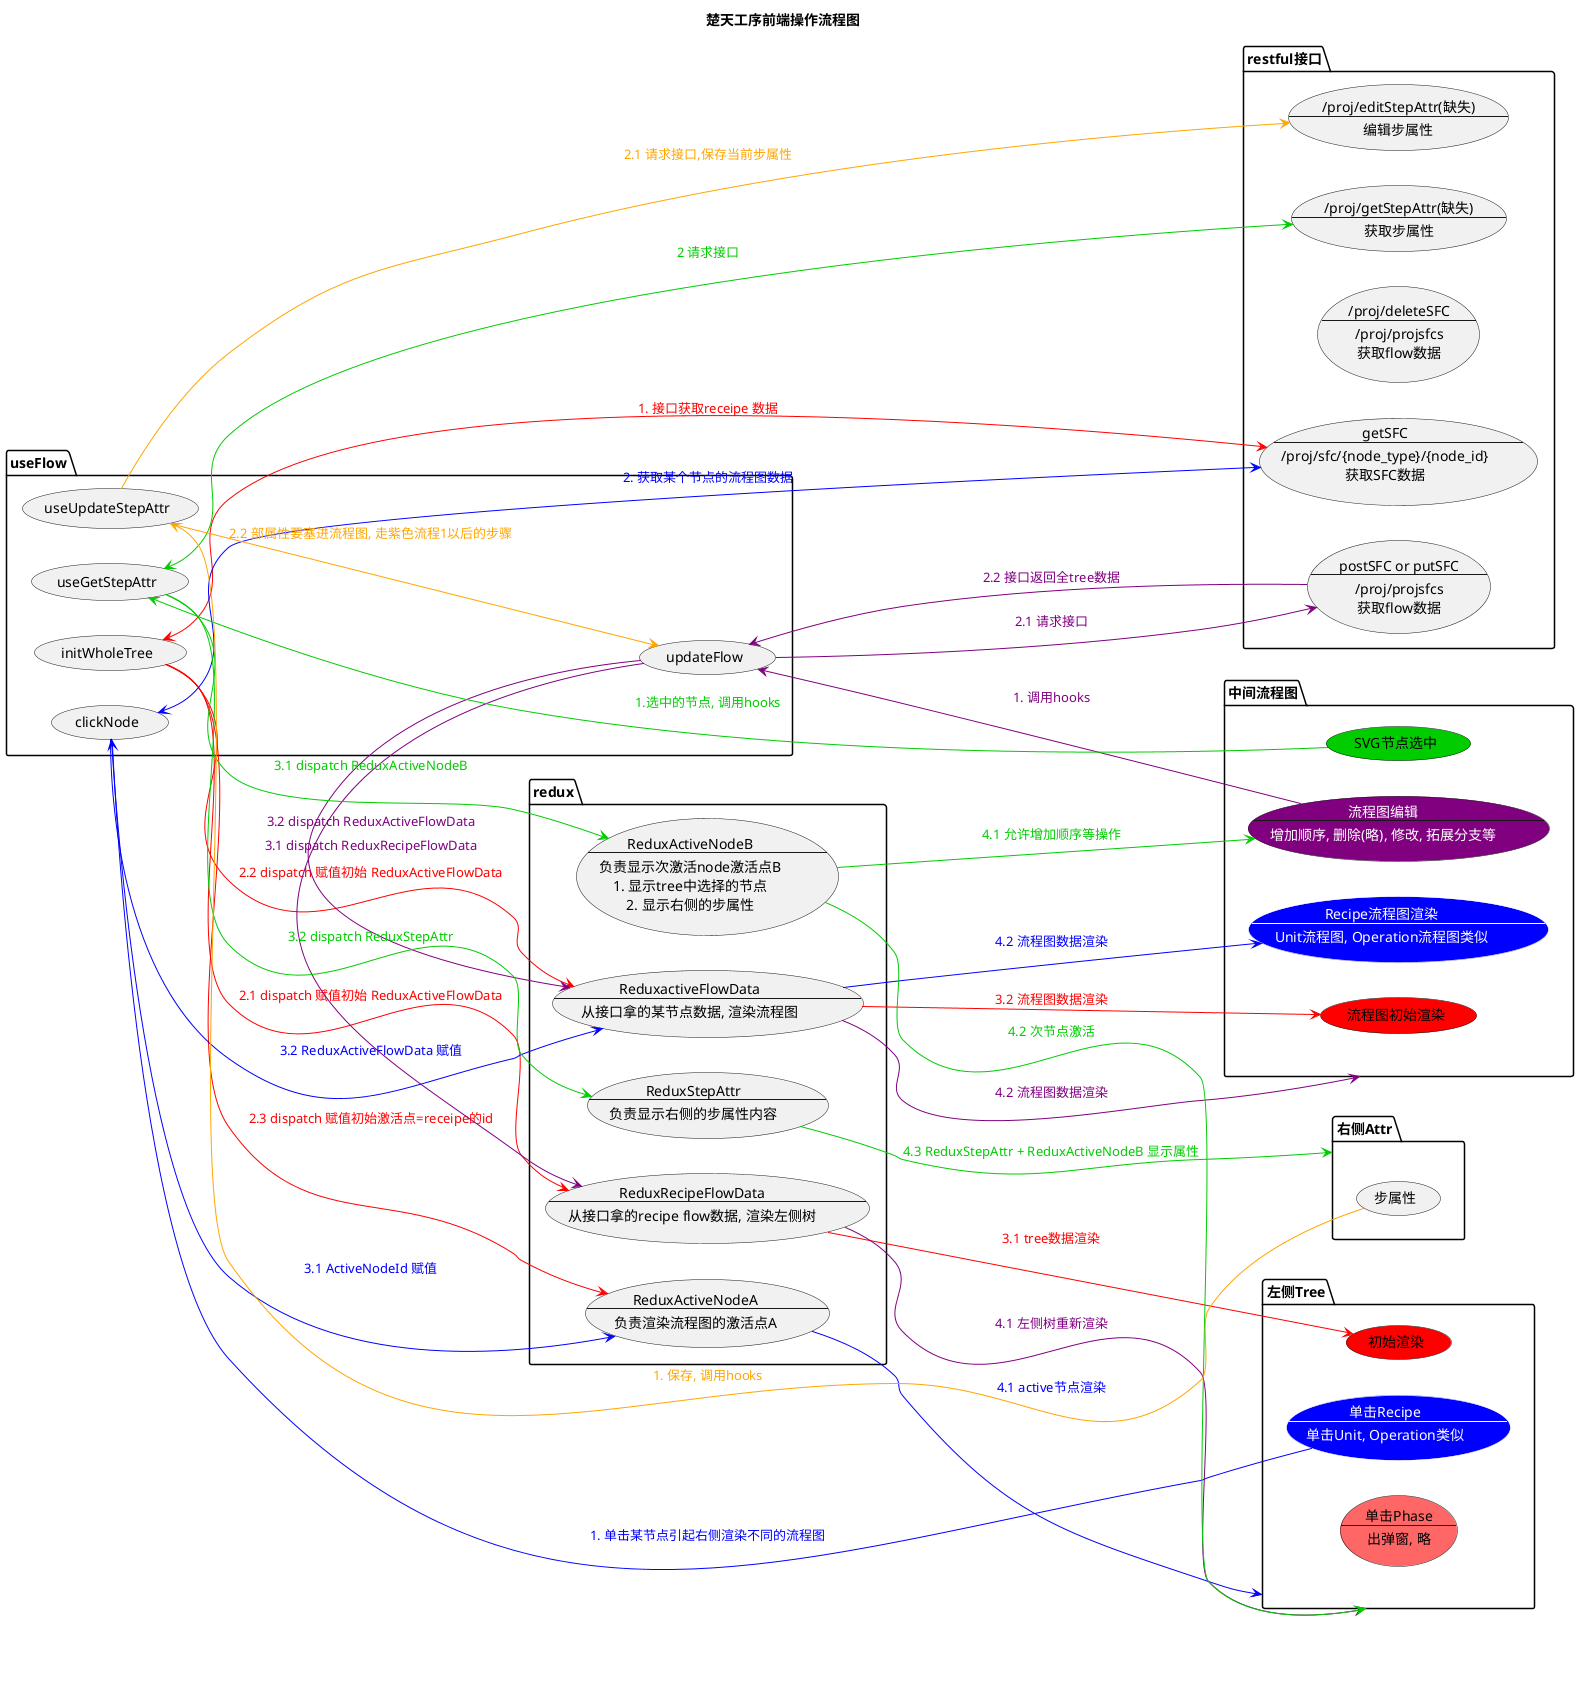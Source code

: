 @startuml
title 楚天工序前端操作流程图
left to right direction

package useFlow {
    usecase initWholeTree
    usecase clickNode
    usecase updateFlow
    usecase useGetStepAttr
    usecase useUpdateStepAttr
}

package restful接口 {    
    usecase getSFC as "
        getSFC
        ----
        /proj/sfc/{node_type}/{node_id}
        获取SFC数据
    "
    usecase editSFC as "
        postSFC or putSFC
        ----
        /proj/projsfcs
        获取flow数据
    "
    usecase deleteSFC as "
        /proj/deleteSFC
        ----
        /proj/projsfcs
        获取flow数据
    "
    usecase getStepAttr as "
        /proj/getStepAttr(缺失)
        ----
        获取步属性
    "
    usecase editStepAttr as "
        /proj/editStepAttr(缺失)
        ----
        编辑步属性
    "
}

package redux {
    usecase ReduxRecipeFlowData as "
        ReduxRecipeFlowData
        ----
        从接口拿的recipe flow数据, 渲染左侧树
    "
    usecase ReduxActiveFlowData as "
        ReduxactiveFlowData
        ----
        从接口拿的某节点数据, 渲染流程图
    "
    usecase ReduxActiveNodeA as "
        ReduxActiveNodeA
        ----
        负责渲染流程图的激活点A
    "
    usecase ReduxActiveNodeB as "
        ReduxActiveNodeB
        ----
        负责显示次激活node激活点B
        1. 显示tree中选择的节点
        2. 显示右侧的步属性
    "
    usecase ReduxStepAttr as "
        ReduxStepAttr
        ----
        负责显示右侧的步属性内容
    "
}

package 左侧Tree {
    usecase 初始渲染 #ff0000
    usecase 单击Recipe #0000ff;line:white;text:white as "
        单击Recipe
        ---
        单击Unit, Operation类似
    "
    usecase 单击Phase #ff6666 as "
        单击Phase
        ---
        出弹窗, 略
    "
}

package 中间流程图 {
    usecase 流程图初始渲染 #ff0000

    usecase Recipe流程图渲染 #0000ff;line:white;text:white as "
        Recipe流程图渲染
        ---
        Unit流程图, Operation流程图类似
    "
    usecase SVG节点选中 #00cc00
    usecase 流程图编辑 #purple;text:white as "
        流程图编辑
        ---
        增加顺序, 删除(略), 修改, 拓展分支等
    "
}

package 右侧Attr {
    usecase 步属性
}

'初始渲染
getSFC <--> initWholeTree #line:ff0000;text:ff0000 : 1. 接口获取receipe 数据
initWholeTree --> ReduxRecipeFlowData #line:ff0000;text:ff0000 : 2.1 dispatch 赋值初始 ReduxActiveFlowData 
initWholeTree --> ReduxActiveFlowData #line:ff0000;text:ff0000 : 2.2 dispatch 赋值初始 ReduxActiveFlowData
initWholeTree --> ReduxActiveNodeA #line:ff0000;text:ff0000 : 2.3 dispatch 赋值初始激活点=receipe的id
ReduxRecipeFlowData --> 初始渲染 #line:ff0000;text:ff0000 : 3.1 tree数据渲染
ReduxActiveFlowData --> 流程图初始渲染 #line:ff0000;text:ff0000 : 3.2 流程图数据渲染


'网系节点选择渲染不同流程图
单击Recipe --> clickNode #line:0000ff;text:0000ff : 1. 单击某节点引起右侧渲染不同的流程图
clickNode <--> getSFC #line:0000ff;text:0000ff : 2. 获取某个节点的流程图数据
clickNode --> ReduxActiveNodeA #line:0000ff;text:0000ff : 3.1 ActiveNodeId 赋值
clickNode --> ReduxActiveFlowData #line:0000ff;text:0000ff : 3.2 ReduxActiveFlowData 赋值
ReduxActiveNodeA --> 左侧Tree #line:0000ff;text:0000ff : 4.1 active节点渲染
ReduxActiveFlowData --> Recipe流程图渲染 #line:0000ff;text:0000ff : 4.2 流程图数据渲染

'编辑流程图
流程图编辑 --> updateFlow #line:purple;text:purple : 1. 调用hooks
updateFlow --> editSFC #line:purple;text:purple : 2.1 请求接口
updateFlow <-- editSFC #line:purple;text:purple : 2.2 接口返回全tree数据
updateFlow --> ReduxRecipeFlowData #line:purple;text:purple : 3.1 dispatch ReduxRecipeFlowData
updateFlow --> ReduxActiveFlowData #line:purple;text:purple : 3.2 dispatch ReduxActiveFlowData
ReduxRecipeFlowData --> 左侧Tree #line:purple;text:purple : 4.1 左侧树重新渲染
ReduxActiveFlowData --> 中间流程图 #line:purple;text:purple : 4.2 流程图数据渲染

'流程图节点选择
SVG节点选中 --> useGetStepAttr #line:00cc00;text:00cc00 : 1.选中的节点, 调用hooks
useGetStepAttr <--> getStepAttr #line:00cc00;text:00cc00 : 2 请求接口
useGetStepAttr --> ReduxActiveNodeB #line:00cc00;text:00cc00 : 3.1 dispatch ReduxActiveNodeB
useGetStepAttr --> ReduxStepAttr #line:00cc00;text:00cc00 : 3.2 dispatch ReduxStepAttr
ReduxActiveNodeB --> 流程图编辑 #line:00cc00;text:00cc00 : 4.1 允许增加顺序等操作
ReduxActiveNodeB --> 左侧Tree #line:00cc00;text:00cc00 : 4.2 次节点激活
ReduxStepAttr --> 右侧Attr #line:00cc00;text:00cc00 : 4.3 ReduxStepAttr + ReduxActiveNodeB 显示属性

'编辑步属性
步属性 --> useUpdateStepAttr #line:orange;text:orange : 1. 保存, 调用hooks
useUpdateStepAttr --> editStepAttr #line:orange;text:orange : 2.1 请求接口,保存当前步属性
useUpdateStepAttr --> updateFlow #line:orange;text:orange : 2.2 部属性要塞进流程图, 走紫色流程1以后的步骤

' todo 预留撤销操作的存储
' ReduxRecipeFlowData --> ReduxActiveFlowData #line:purple;text:purple : 2. 根据ReduxActiveNodeA 重新影响 ReduxActiveFlowData
@enduml